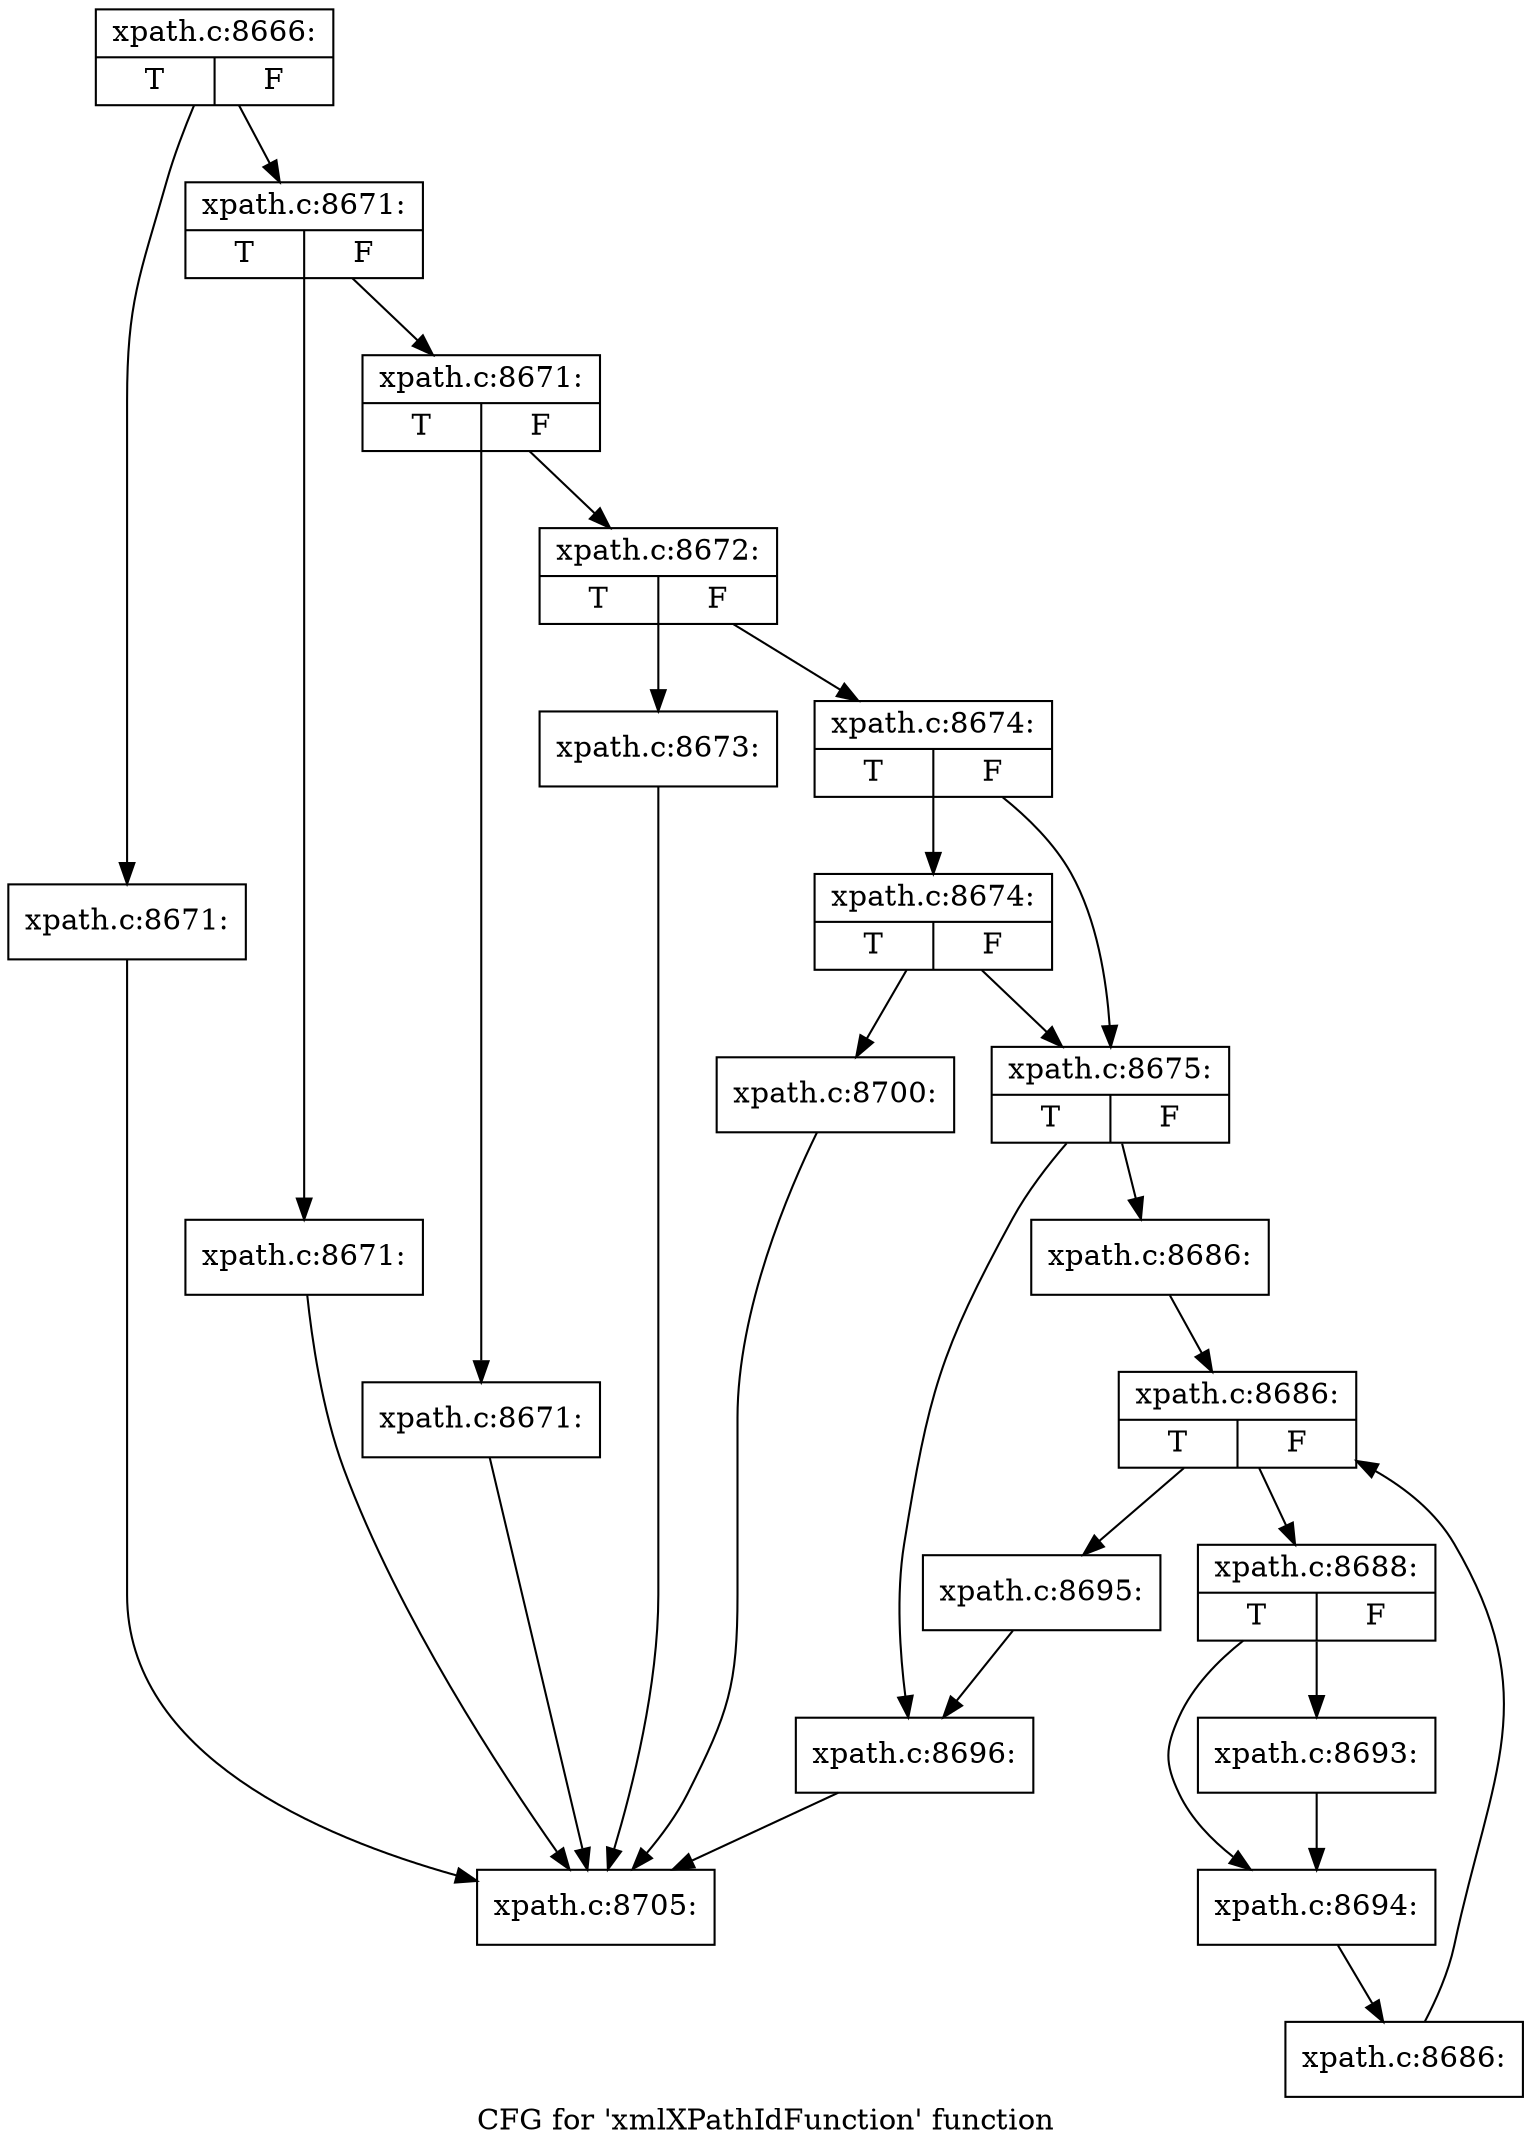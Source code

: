 digraph "CFG for 'xmlXPathIdFunction' function" {
	label="CFG for 'xmlXPathIdFunction' function";

	Node0x55e6b2793b40 [shape=record,label="{xpath.c:8666:|{<s0>T|<s1>F}}"];
	Node0x55e6b2793b40 -> Node0x55e6b27a11f0;
	Node0x55e6b2793b40 -> Node0x55e6b27a1240;
	Node0x55e6b27a11f0 [shape=record,label="{xpath.c:8671:}"];
	Node0x55e6b27a11f0 -> Node0x55e6b279bc60;
	Node0x55e6b27a1240 [shape=record,label="{xpath.c:8671:|{<s0>T|<s1>F}}"];
	Node0x55e6b27a1240 -> Node0x55e6b2605560;
	Node0x55e6b27a1240 -> Node0x55e6b26055b0;
	Node0x55e6b2605560 [shape=record,label="{xpath.c:8671:}"];
	Node0x55e6b2605560 -> Node0x55e6b279bc60;
	Node0x55e6b26055b0 [shape=record,label="{xpath.c:8671:|{<s0>T|<s1>F}}"];
	Node0x55e6b26055b0 -> Node0x55e6b2605910;
	Node0x55e6b26055b0 -> Node0x55e6b2605960;
	Node0x55e6b2605910 [shape=record,label="{xpath.c:8671:}"];
	Node0x55e6b2605910 -> Node0x55e6b279bc60;
	Node0x55e6b2605960 [shape=record,label="{xpath.c:8672:|{<s0>T|<s1>F}}"];
	Node0x55e6b2605960 -> Node0x55e6b26060f0;
	Node0x55e6b2605960 -> Node0x55e6b2606140;
	Node0x55e6b26060f0 [shape=record,label="{xpath.c:8673:}"];
	Node0x55e6b26060f0 -> Node0x55e6b279bc60;
	Node0x55e6b2606140 [shape=record,label="{xpath.c:8674:|{<s0>T|<s1>F}}"];
	Node0x55e6b2606140 -> Node0x55e6b27a35d0;
	Node0x55e6b2606140 -> Node0x55e6b27a3670;
	Node0x55e6b27a3670 [shape=record,label="{xpath.c:8674:|{<s0>T|<s1>F}}"];
	Node0x55e6b27a3670 -> Node0x55e6b27a35d0;
	Node0x55e6b27a3670 -> Node0x55e6b27a3620;
	Node0x55e6b27a35d0 [shape=record,label="{xpath.c:8675:|{<s0>T|<s1>F}}"];
	Node0x55e6b27a35d0 -> Node0x55e6b27a4550;
	Node0x55e6b27a35d0 -> Node0x55e6b27a45a0;
	Node0x55e6b27a4550 [shape=record,label="{xpath.c:8686:}"];
	Node0x55e6b27a4550 -> Node0x55e6b27a4b60;
	Node0x55e6b27a4b60 [shape=record,label="{xpath.c:8686:|{<s0>T|<s1>F}}"];
	Node0x55e6b27a4b60 -> Node0x55e6b27a4de0;
	Node0x55e6b27a4b60 -> Node0x55e6b27a49c0;
	Node0x55e6b27a4de0 [shape=record,label="{xpath.c:8688:|{<s0>T|<s1>F}}"];
	Node0x55e6b27a4de0 -> Node0x55e6b27a6a00;
	Node0x55e6b27a4de0 -> Node0x55e6b27a6a50;
	Node0x55e6b27a6a00 [shape=record,label="{xpath.c:8693:}"];
	Node0x55e6b27a6a00 -> Node0x55e6b27a6a50;
	Node0x55e6b27a6a50 [shape=record,label="{xpath.c:8694:}"];
	Node0x55e6b27a6a50 -> Node0x55e6b27a4d50;
	Node0x55e6b27a4d50 [shape=record,label="{xpath.c:8686:}"];
	Node0x55e6b27a4d50 -> Node0x55e6b27a4b60;
	Node0x55e6b27a49c0 [shape=record,label="{xpath.c:8695:}"];
	Node0x55e6b27a49c0 -> Node0x55e6b27a45a0;
	Node0x55e6b27a45a0 [shape=record,label="{xpath.c:8696:}"];
	Node0x55e6b27a45a0 -> Node0x55e6b279bc60;
	Node0x55e6b27a3620 [shape=record,label="{xpath.c:8700:}"];
	Node0x55e6b27a3620 -> Node0x55e6b279bc60;
	Node0x55e6b279bc60 [shape=record,label="{xpath.c:8705:}"];
}
